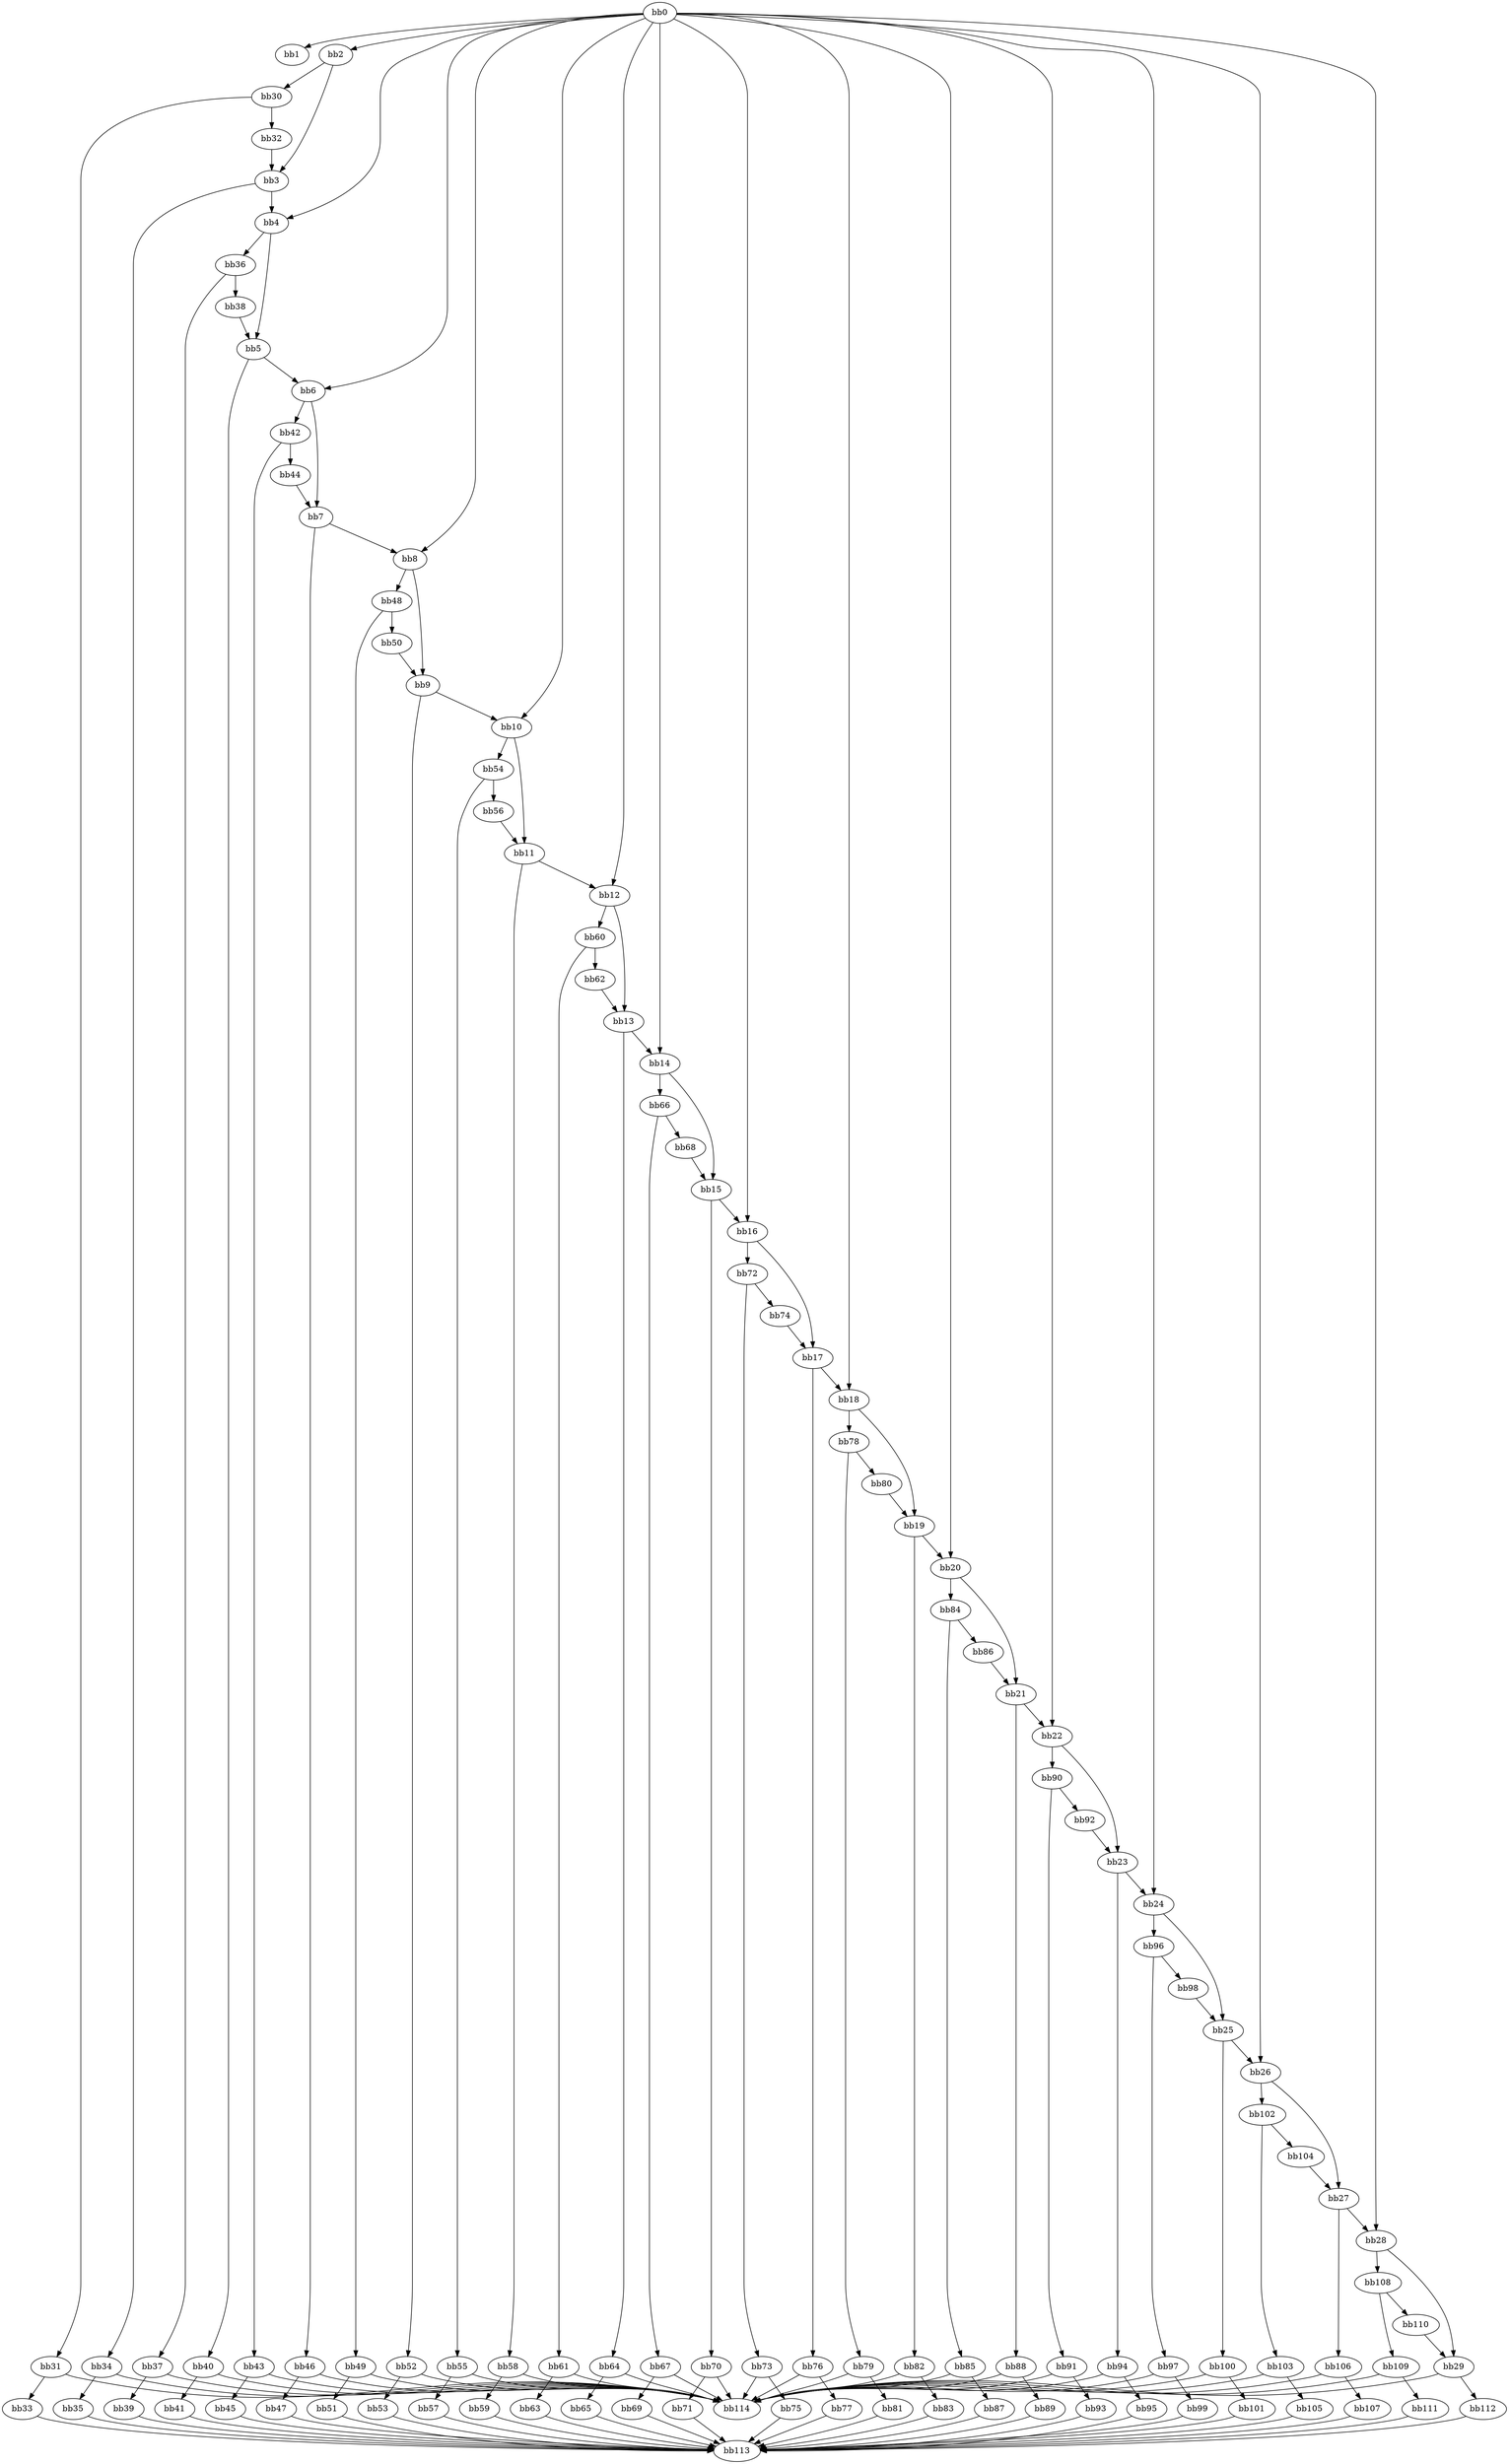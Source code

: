 digraph {
    0 [ label = "bb0\l" ]
    1 [ label = "bb1\l" ]
    2 [ label = "bb2\l" ]
    3 [ label = "bb3\l" ]
    4 [ label = "bb4\l" ]
    5 [ label = "bb5\l" ]
    6 [ label = "bb6\l" ]
    7 [ label = "bb7\l" ]
    8 [ label = "bb8\l" ]
    9 [ label = "bb9\l" ]
    10 [ label = "bb10\l" ]
    11 [ label = "bb11\l" ]
    12 [ label = "bb12\l" ]
    13 [ label = "bb13\l" ]
    14 [ label = "bb14\l" ]
    15 [ label = "bb15\l" ]
    16 [ label = "bb16\l" ]
    17 [ label = "bb17\l" ]
    18 [ label = "bb18\l" ]
    19 [ label = "bb19\l" ]
    20 [ label = "bb20\l" ]
    21 [ label = "bb21\l" ]
    22 [ label = "bb22\l" ]
    23 [ label = "bb23\l" ]
    24 [ label = "bb24\l" ]
    25 [ label = "bb25\l" ]
    26 [ label = "bb26\l" ]
    27 [ label = "bb27\l" ]
    28 [ label = "bb28\l" ]
    29 [ label = "bb29\l" ]
    30 [ label = "bb30\l" ]
    31 [ label = "bb31\l" ]
    32 [ label = "bb32\l" ]
    33 [ label = "bb33\l" ]
    34 [ label = "bb34\l" ]
    35 [ label = "bb35\l" ]
    36 [ label = "bb36\l" ]
    37 [ label = "bb37\l" ]
    38 [ label = "bb38\l" ]
    39 [ label = "bb39\l" ]
    40 [ label = "bb40\l" ]
    41 [ label = "bb41\l" ]
    42 [ label = "bb42\l" ]
    43 [ label = "bb43\l" ]
    44 [ label = "bb44\l" ]
    45 [ label = "bb45\l" ]
    46 [ label = "bb46\l" ]
    47 [ label = "bb47\l" ]
    48 [ label = "bb48\l" ]
    49 [ label = "bb49\l" ]
    50 [ label = "bb50\l" ]
    51 [ label = "bb51\l" ]
    52 [ label = "bb52\l" ]
    53 [ label = "bb53\l" ]
    54 [ label = "bb54\l" ]
    55 [ label = "bb55\l" ]
    56 [ label = "bb56\l" ]
    57 [ label = "bb57\l" ]
    58 [ label = "bb58\l" ]
    59 [ label = "bb59\l" ]
    60 [ label = "bb60\l" ]
    61 [ label = "bb61\l" ]
    62 [ label = "bb62\l" ]
    63 [ label = "bb63\l" ]
    64 [ label = "bb64\l" ]
    65 [ label = "bb65\l" ]
    66 [ label = "bb66\l" ]
    67 [ label = "bb67\l" ]
    68 [ label = "bb68\l" ]
    69 [ label = "bb69\l" ]
    70 [ label = "bb70\l" ]
    71 [ label = "bb71\l" ]
    72 [ label = "bb72\l" ]
    73 [ label = "bb73\l" ]
    74 [ label = "bb74\l" ]
    75 [ label = "bb75\l" ]
    76 [ label = "bb76\l" ]
    77 [ label = "bb77\l" ]
    78 [ label = "bb78\l" ]
    79 [ label = "bb79\l" ]
    80 [ label = "bb80\l" ]
    81 [ label = "bb81\l" ]
    82 [ label = "bb82\l" ]
    83 [ label = "bb83\l" ]
    84 [ label = "bb84\l" ]
    85 [ label = "bb85\l" ]
    86 [ label = "bb86\l" ]
    87 [ label = "bb87\l" ]
    88 [ label = "bb88\l" ]
    89 [ label = "bb89\l" ]
    90 [ label = "bb90\l" ]
    91 [ label = "bb91\l" ]
    92 [ label = "bb92\l" ]
    93 [ label = "bb93\l" ]
    94 [ label = "bb94\l" ]
    95 [ label = "bb95\l" ]
    96 [ label = "bb96\l" ]
    97 [ label = "bb97\l" ]
    98 [ label = "bb98\l" ]
    99 [ label = "bb99\l" ]
    100 [ label = "bb100\l" ]
    101 [ label = "bb101\l" ]
    102 [ label = "bb102\l" ]
    103 [ label = "bb103\l" ]
    104 [ label = "bb104\l" ]
    105 [ label = "bb105\l" ]
    106 [ label = "bb106\l" ]
    107 [ label = "bb107\l" ]
    108 [ label = "bb108\l" ]
    109 [ label = "bb109\l" ]
    110 [ label = "bb110\l" ]
    111 [ label = "bb111\l" ]
    112 [ label = "bb112\l" ]
    113 [ label = "bb113\l" ]
    114 [ label = "bb114\l" ]
    0 -> 1 [ ]
    0 -> 2 [ ]
    0 -> 4 [ ]
    0 -> 6 [ ]
    0 -> 8 [ ]
    0 -> 10 [ ]
    0 -> 12 [ ]
    0 -> 14 [ ]
    0 -> 16 [ ]
    0 -> 18 [ ]
    0 -> 20 [ ]
    0 -> 22 [ ]
    0 -> 24 [ ]
    0 -> 26 [ ]
    0 -> 28 [ ]
    2 -> 3 [ ]
    2 -> 30 [ ]
    3 -> 4 [ ]
    3 -> 34 [ ]
    4 -> 5 [ ]
    4 -> 36 [ ]
    5 -> 6 [ ]
    5 -> 40 [ ]
    6 -> 7 [ ]
    6 -> 42 [ ]
    7 -> 8 [ ]
    7 -> 46 [ ]
    8 -> 9 [ ]
    8 -> 48 [ ]
    9 -> 10 [ ]
    9 -> 52 [ ]
    10 -> 11 [ ]
    10 -> 54 [ ]
    11 -> 12 [ ]
    11 -> 58 [ ]
    12 -> 13 [ ]
    12 -> 60 [ ]
    13 -> 14 [ ]
    13 -> 64 [ ]
    14 -> 15 [ ]
    14 -> 66 [ ]
    15 -> 16 [ ]
    15 -> 70 [ ]
    16 -> 17 [ ]
    16 -> 72 [ ]
    17 -> 18 [ ]
    17 -> 76 [ ]
    18 -> 19 [ ]
    18 -> 78 [ ]
    19 -> 20 [ ]
    19 -> 82 [ ]
    20 -> 21 [ ]
    20 -> 84 [ ]
    21 -> 22 [ ]
    21 -> 88 [ ]
    22 -> 23 [ ]
    22 -> 90 [ ]
    23 -> 24 [ ]
    23 -> 94 [ ]
    24 -> 25 [ ]
    24 -> 96 [ ]
    25 -> 26 [ ]
    25 -> 100 [ ]
    26 -> 27 [ ]
    26 -> 102 [ ]
    27 -> 28 [ ]
    27 -> 106 [ ]
    28 -> 29 [ ]
    28 -> 108 [ ]
    29 -> 112 [ ]
    29 -> 114 [ ]
    30 -> 31 [ ]
    30 -> 32 [ ]
    31 -> 33 [ ]
    31 -> 114 [ ]
    32 -> 3 [ ]
    33 -> 113 [ ]
    34 -> 35 [ ]
    34 -> 114 [ ]
    35 -> 113 [ ]
    36 -> 37 [ ]
    36 -> 38 [ ]
    37 -> 39 [ ]
    37 -> 114 [ ]
    38 -> 5 [ ]
    39 -> 113 [ ]
    40 -> 41 [ ]
    40 -> 114 [ ]
    41 -> 113 [ ]
    42 -> 43 [ ]
    42 -> 44 [ ]
    43 -> 45 [ ]
    43 -> 114 [ ]
    44 -> 7 [ ]
    45 -> 113 [ ]
    46 -> 47 [ ]
    46 -> 114 [ ]
    47 -> 113 [ ]
    48 -> 49 [ ]
    48 -> 50 [ ]
    49 -> 51 [ ]
    49 -> 114 [ ]
    50 -> 9 [ ]
    51 -> 113 [ ]
    52 -> 53 [ ]
    52 -> 114 [ ]
    53 -> 113 [ ]
    54 -> 55 [ ]
    54 -> 56 [ ]
    55 -> 57 [ ]
    55 -> 114 [ ]
    56 -> 11 [ ]
    57 -> 113 [ ]
    58 -> 59 [ ]
    58 -> 114 [ ]
    59 -> 113 [ ]
    60 -> 61 [ ]
    60 -> 62 [ ]
    61 -> 63 [ ]
    61 -> 114 [ ]
    62 -> 13 [ ]
    63 -> 113 [ ]
    64 -> 65 [ ]
    64 -> 114 [ ]
    65 -> 113 [ ]
    66 -> 67 [ ]
    66 -> 68 [ ]
    67 -> 69 [ ]
    67 -> 114 [ ]
    68 -> 15 [ ]
    69 -> 113 [ ]
    70 -> 71 [ ]
    70 -> 114 [ ]
    71 -> 113 [ ]
    72 -> 73 [ ]
    72 -> 74 [ ]
    73 -> 75 [ ]
    73 -> 114 [ ]
    74 -> 17 [ ]
    75 -> 113 [ ]
    76 -> 77 [ ]
    76 -> 114 [ ]
    77 -> 113 [ ]
    78 -> 79 [ ]
    78 -> 80 [ ]
    79 -> 81 [ ]
    79 -> 114 [ ]
    80 -> 19 [ ]
    81 -> 113 [ ]
    82 -> 83 [ ]
    82 -> 114 [ ]
    83 -> 113 [ ]
    84 -> 85 [ ]
    84 -> 86 [ ]
    85 -> 87 [ ]
    85 -> 114 [ ]
    86 -> 21 [ ]
    87 -> 113 [ ]
    88 -> 89 [ ]
    88 -> 114 [ ]
    89 -> 113 [ ]
    90 -> 91 [ ]
    90 -> 92 [ ]
    91 -> 93 [ ]
    91 -> 114 [ ]
    92 -> 23 [ ]
    93 -> 113 [ ]
    94 -> 95 [ ]
    94 -> 114 [ ]
    95 -> 113 [ ]
    96 -> 97 [ ]
    96 -> 98 [ ]
    97 -> 99 [ ]
    97 -> 114 [ ]
    98 -> 25 [ ]
    99 -> 113 [ ]
    100 -> 101 [ ]
    100 -> 114 [ ]
    101 -> 113 [ ]
    102 -> 103 [ ]
    102 -> 104 [ ]
    103 -> 105 [ ]
    103 -> 114 [ ]
    104 -> 27 [ ]
    105 -> 113 [ ]
    106 -> 107 [ ]
    106 -> 114 [ ]
    107 -> 113 [ ]
    108 -> 109 [ ]
    108 -> 110 [ ]
    109 -> 111 [ ]
    109 -> 114 [ ]
    110 -> 29 [ ]
    111 -> 113 [ ]
    112 -> 113 [ ]
}

